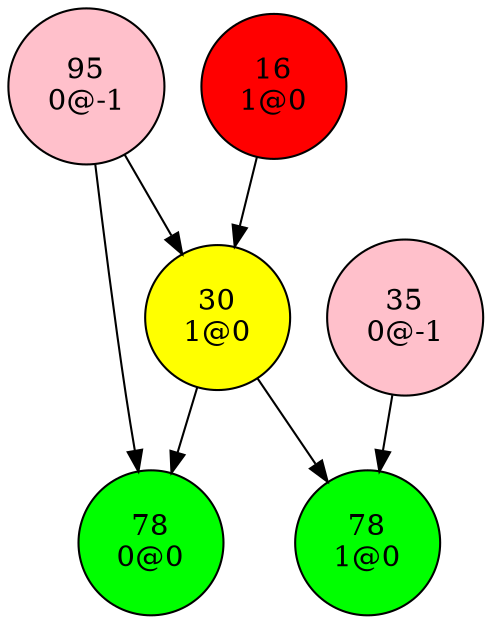 digraph {
"16
1@0"->"30
1@0";
"30
1@0"->"78
0@0";
"30
1@0"->"78
1@0";
"35
0@-1"->"78
1@0";
"78
0@0";
"78
1@0";
"95
0@-1"->"30
1@0";
"95
0@-1"->"78
0@0";
"16
1@0"[shape=circle, style=filled, fillcolor=red];
"30
1@0"[shape=circle, style=filled, fillcolor=yellow];
"35
0@-1"[shape=circle, style=filled, fillcolor=pink];
"78
0@0"[shape=circle, style=filled, fillcolor=green];
"78
1@0"[shape=circle, style=filled, fillcolor=green];
"95
0@-1"[shape=circle, style=filled, fillcolor=pink];
}